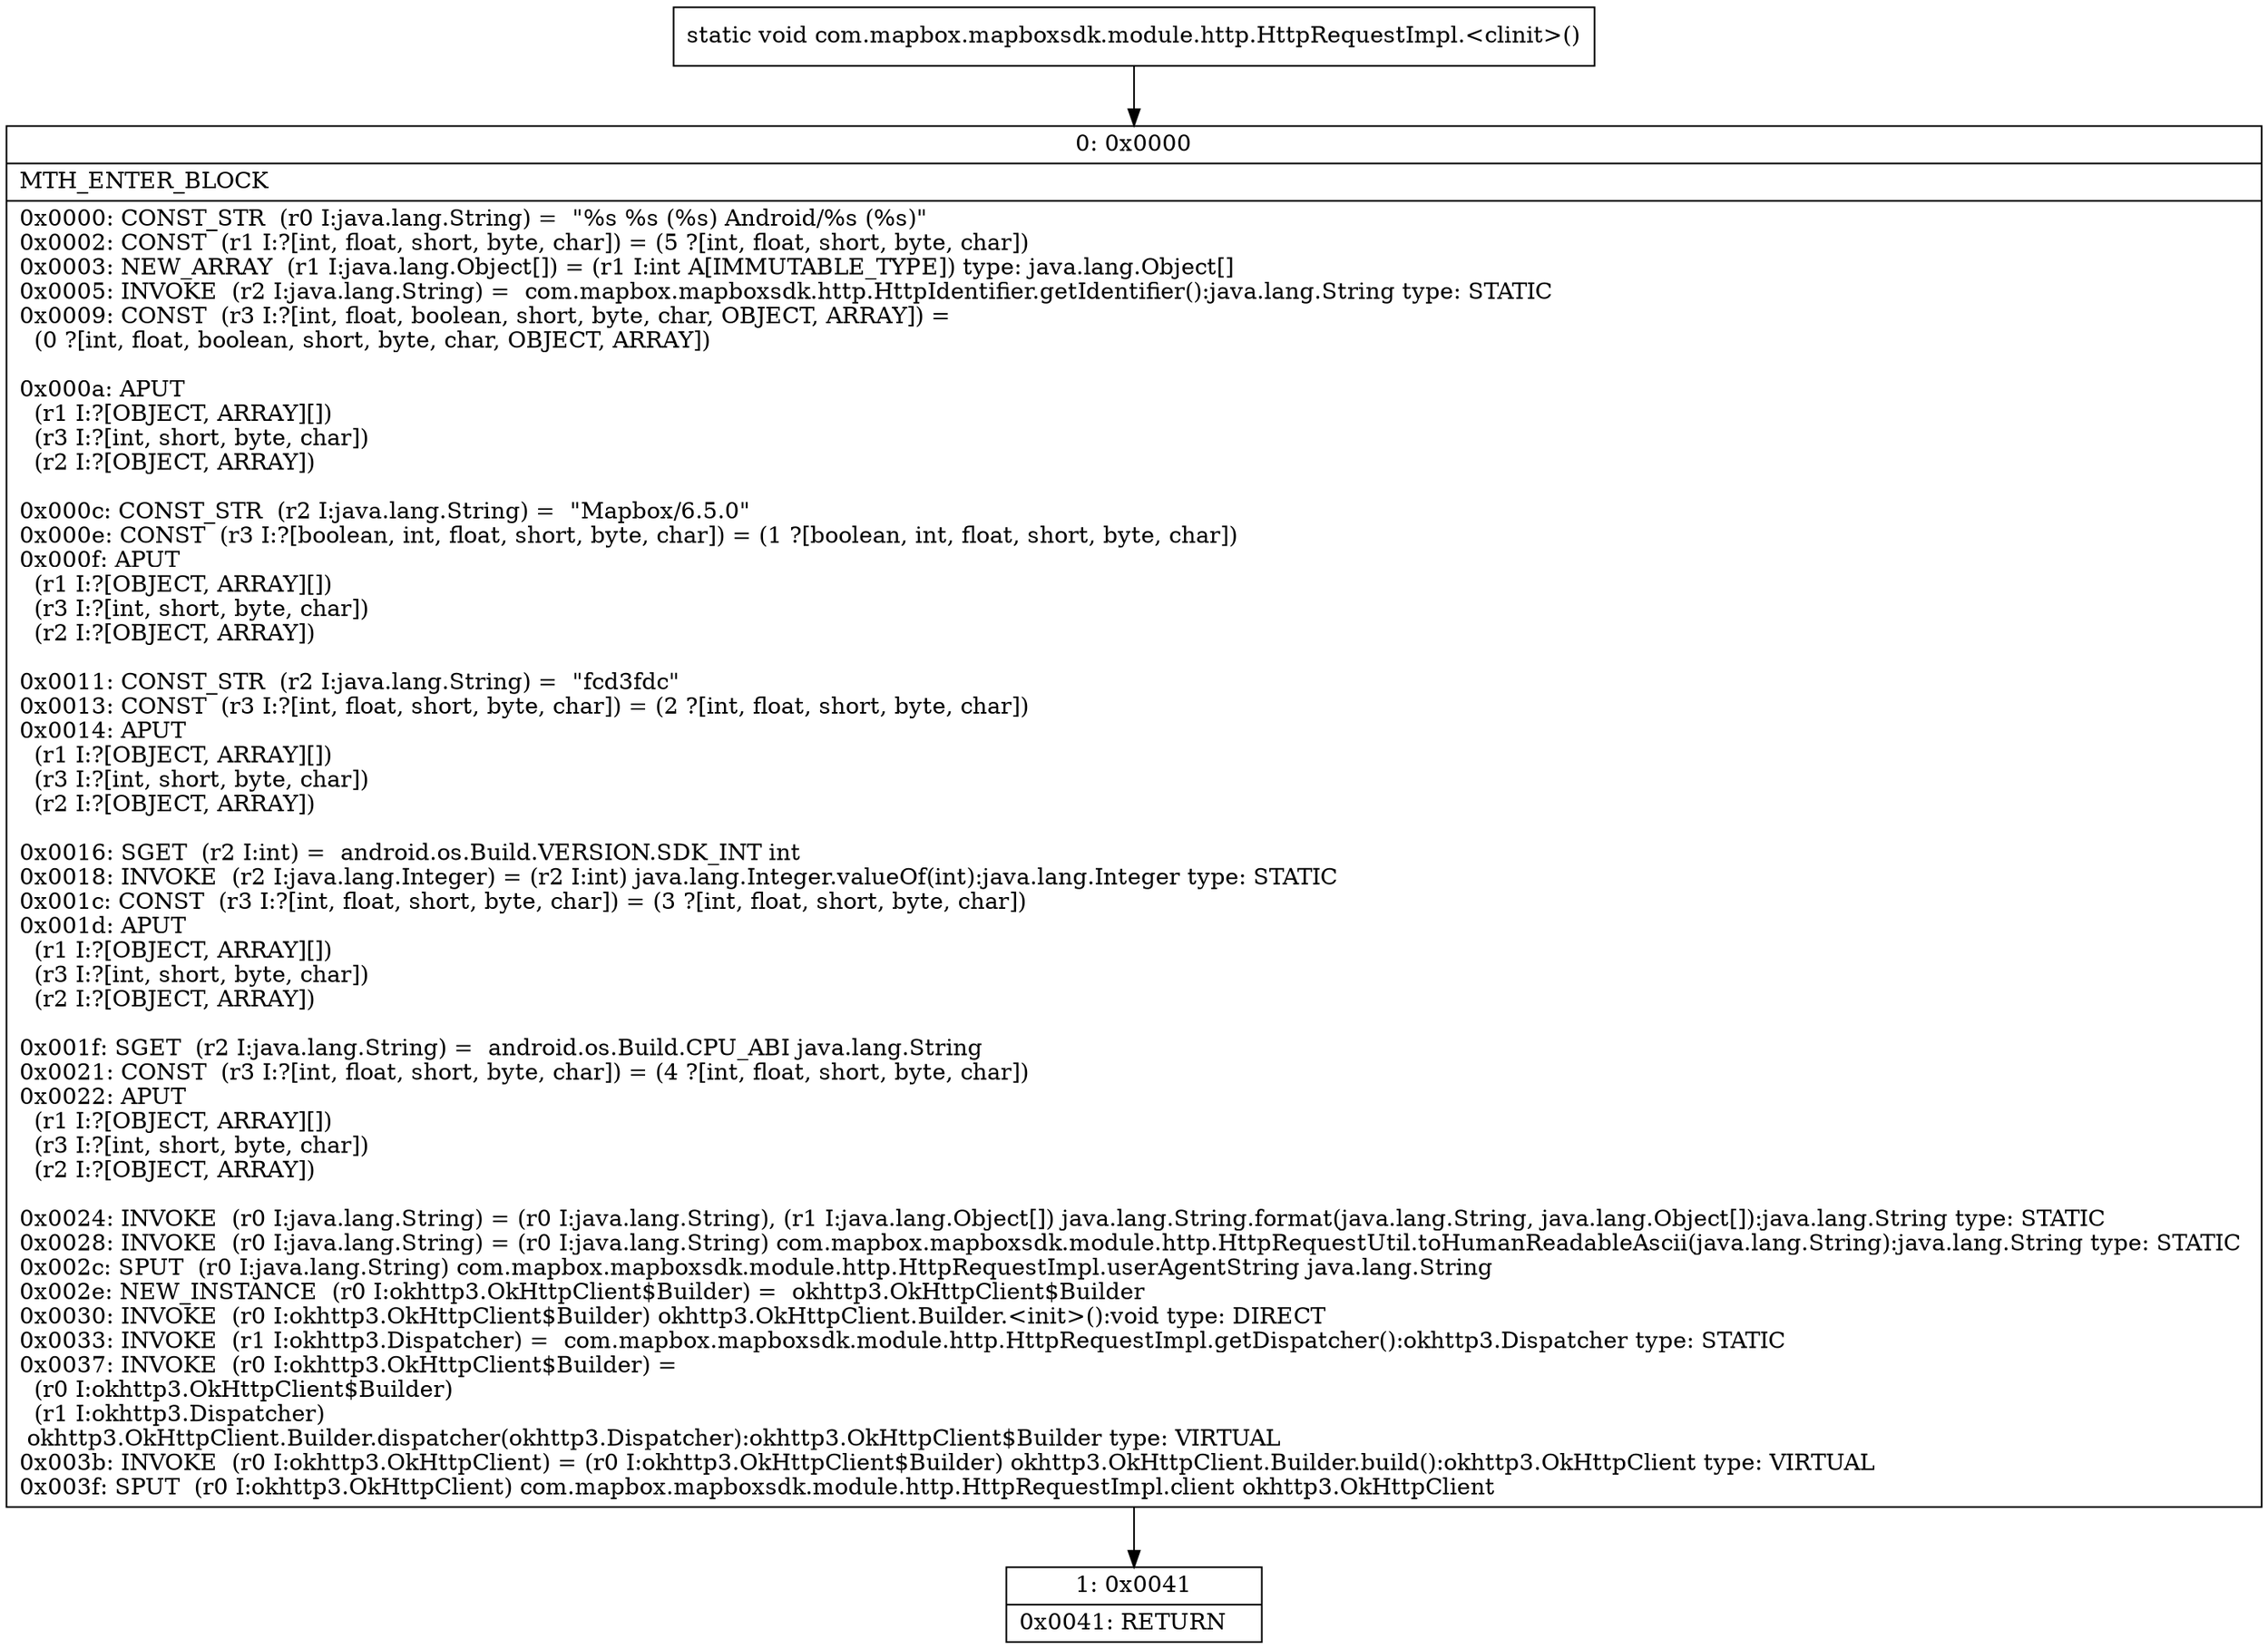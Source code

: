 digraph "CFG forcom.mapbox.mapboxsdk.module.http.HttpRequestImpl.\<clinit\>()V" {
Node_0 [shape=record,label="{0\:\ 0x0000|MTH_ENTER_BLOCK\l|0x0000: CONST_STR  (r0 I:java.lang.String) =  \"%s %s (%s) Android\/%s (%s)\" \l0x0002: CONST  (r1 I:?[int, float, short, byte, char]) = (5 ?[int, float, short, byte, char]) \l0x0003: NEW_ARRAY  (r1 I:java.lang.Object[]) = (r1 I:int A[IMMUTABLE_TYPE]) type: java.lang.Object[] \l0x0005: INVOKE  (r2 I:java.lang.String) =  com.mapbox.mapboxsdk.http.HttpIdentifier.getIdentifier():java.lang.String type: STATIC \l0x0009: CONST  (r3 I:?[int, float, boolean, short, byte, char, OBJECT, ARRAY]) = \l  (0 ?[int, float, boolean, short, byte, char, OBJECT, ARRAY])\l \l0x000a: APUT  \l  (r1 I:?[OBJECT, ARRAY][])\l  (r3 I:?[int, short, byte, char])\l  (r2 I:?[OBJECT, ARRAY])\l \l0x000c: CONST_STR  (r2 I:java.lang.String) =  \"Mapbox\/6.5.0\" \l0x000e: CONST  (r3 I:?[boolean, int, float, short, byte, char]) = (1 ?[boolean, int, float, short, byte, char]) \l0x000f: APUT  \l  (r1 I:?[OBJECT, ARRAY][])\l  (r3 I:?[int, short, byte, char])\l  (r2 I:?[OBJECT, ARRAY])\l \l0x0011: CONST_STR  (r2 I:java.lang.String) =  \"fcd3fdc\" \l0x0013: CONST  (r3 I:?[int, float, short, byte, char]) = (2 ?[int, float, short, byte, char]) \l0x0014: APUT  \l  (r1 I:?[OBJECT, ARRAY][])\l  (r3 I:?[int, short, byte, char])\l  (r2 I:?[OBJECT, ARRAY])\l \l0x0016: SGET  (r2 I:int) =  android.os.Build.VERSION.SDK_INT int \l0x0018: INVOKE  (r2 I:java.lang.Integer) = (r2 I:int) java.lang.Integer.valueOf(int):java.lang.Integer type: STATIC \l0x001c: CONST  (r3 I:?[int, float, short, byte, char]) = (3 ?[int, float, short, byte, char]) \l0x001d: APUT  \l  (r1 I:?[OBJECT, ARRAY][])\l  (r3 I:?[int, short, byte, char])\l  (r2 I:?[OBJECT, ARRAY])\l \l0x001f: SGET  (r2 I:java.lang.String) =  android.os.Build.CPU_ABI java.lang.String \l0x0021: CONST  (r3 I:?[int, float, short, byte, char]) = (4 ?[int, float, short, byte, char]) \l0x0022: APUT  \l  (r1 I:?[OBJECT, ARRAY][])\l  (r3 I:?[int, short, byte, char])\l  (r2 I:?[OBJECT, ARRAY])\l \l0x0024: INVOKE  (r0 I:java.lang.String) = (r0 I:java.lang.String), (r1 I:java.lang.Object[]) java.lang.String.format(java.lang.String, java.lang.Object[]):java.lang.String type: STATIC \l0x0028: INVOKE  (r0 I:java.lang.String) = (r0 I:java.lang.String) com.mapbox.mapboxsdk.module.http.HttpRequestUtil.toHumanReadableAscii(java.lang.String):java.lang.String type: STATIC \l0x002c: SPUT  (r0 I:java.lang.String) com.mapbox.mapboxsdk.module.http.HttpRequestImpl.userAgentString java.lang.String \l0x002e: NEW_INSTANCE  (r0 I:okhttp3.OkHttpClient$Builder) =  okhttp3.OkHttpClient$Builder \l0x0030: INVOKE  (r0 I:okhttp3.OkHttpClient$Builder) okhttp3.OkHttpClient.Builder.\<init\>():void type: DIRECT \l0x0033: INVOKE  (r1 I:okhttp3.Dispatcher) =  com.mapbox.mapboxsdk.module.http.HttpRequestImpl.getDispatcher():okhttp3.Dispatcher type: STATIC \l0x0037: INVOKE  (r0 I:okhttp3.OkHttpClient$Builder) = \l  (r0 I:okhttp3.OkHttpClient$Builder)\l  (r1 I:okhttp3.Dispatcher)\l okhttp3.OkHttpClient.Builder.dispatcher(okhttp3.Dispatcher):okhttp3.OkHttpClient$Builder type: VIRTUAL \l0x003b: INVOKE  (r0 I:okhttp3.OkHttpClient) = (r0 I:okhttp3.OkHttpClient$Builder) okhttp3.OkHttpClient.Builder.build():okhttp3.OkHttpClient type: VIRTUAL \l0x003f: SPUT  (r0 I:okhttp3.OkHttpClient) com.mapbox.mapboxsdk.module.http.HttpRequestImpl.client okhttp3.OkHttpClient \l}"];
Node_1 [shape=record,label="{1\:\ 0x0041|0x0041: RETURN   \l}"];
MethodNode[shape=record,label="{static void com.mapbox.mapboxsdk.module.http.HttpRequestImpl.\<clinit\>() }"];
MethodNode -> Node_0;
Node_0 -> Node_1;
}

